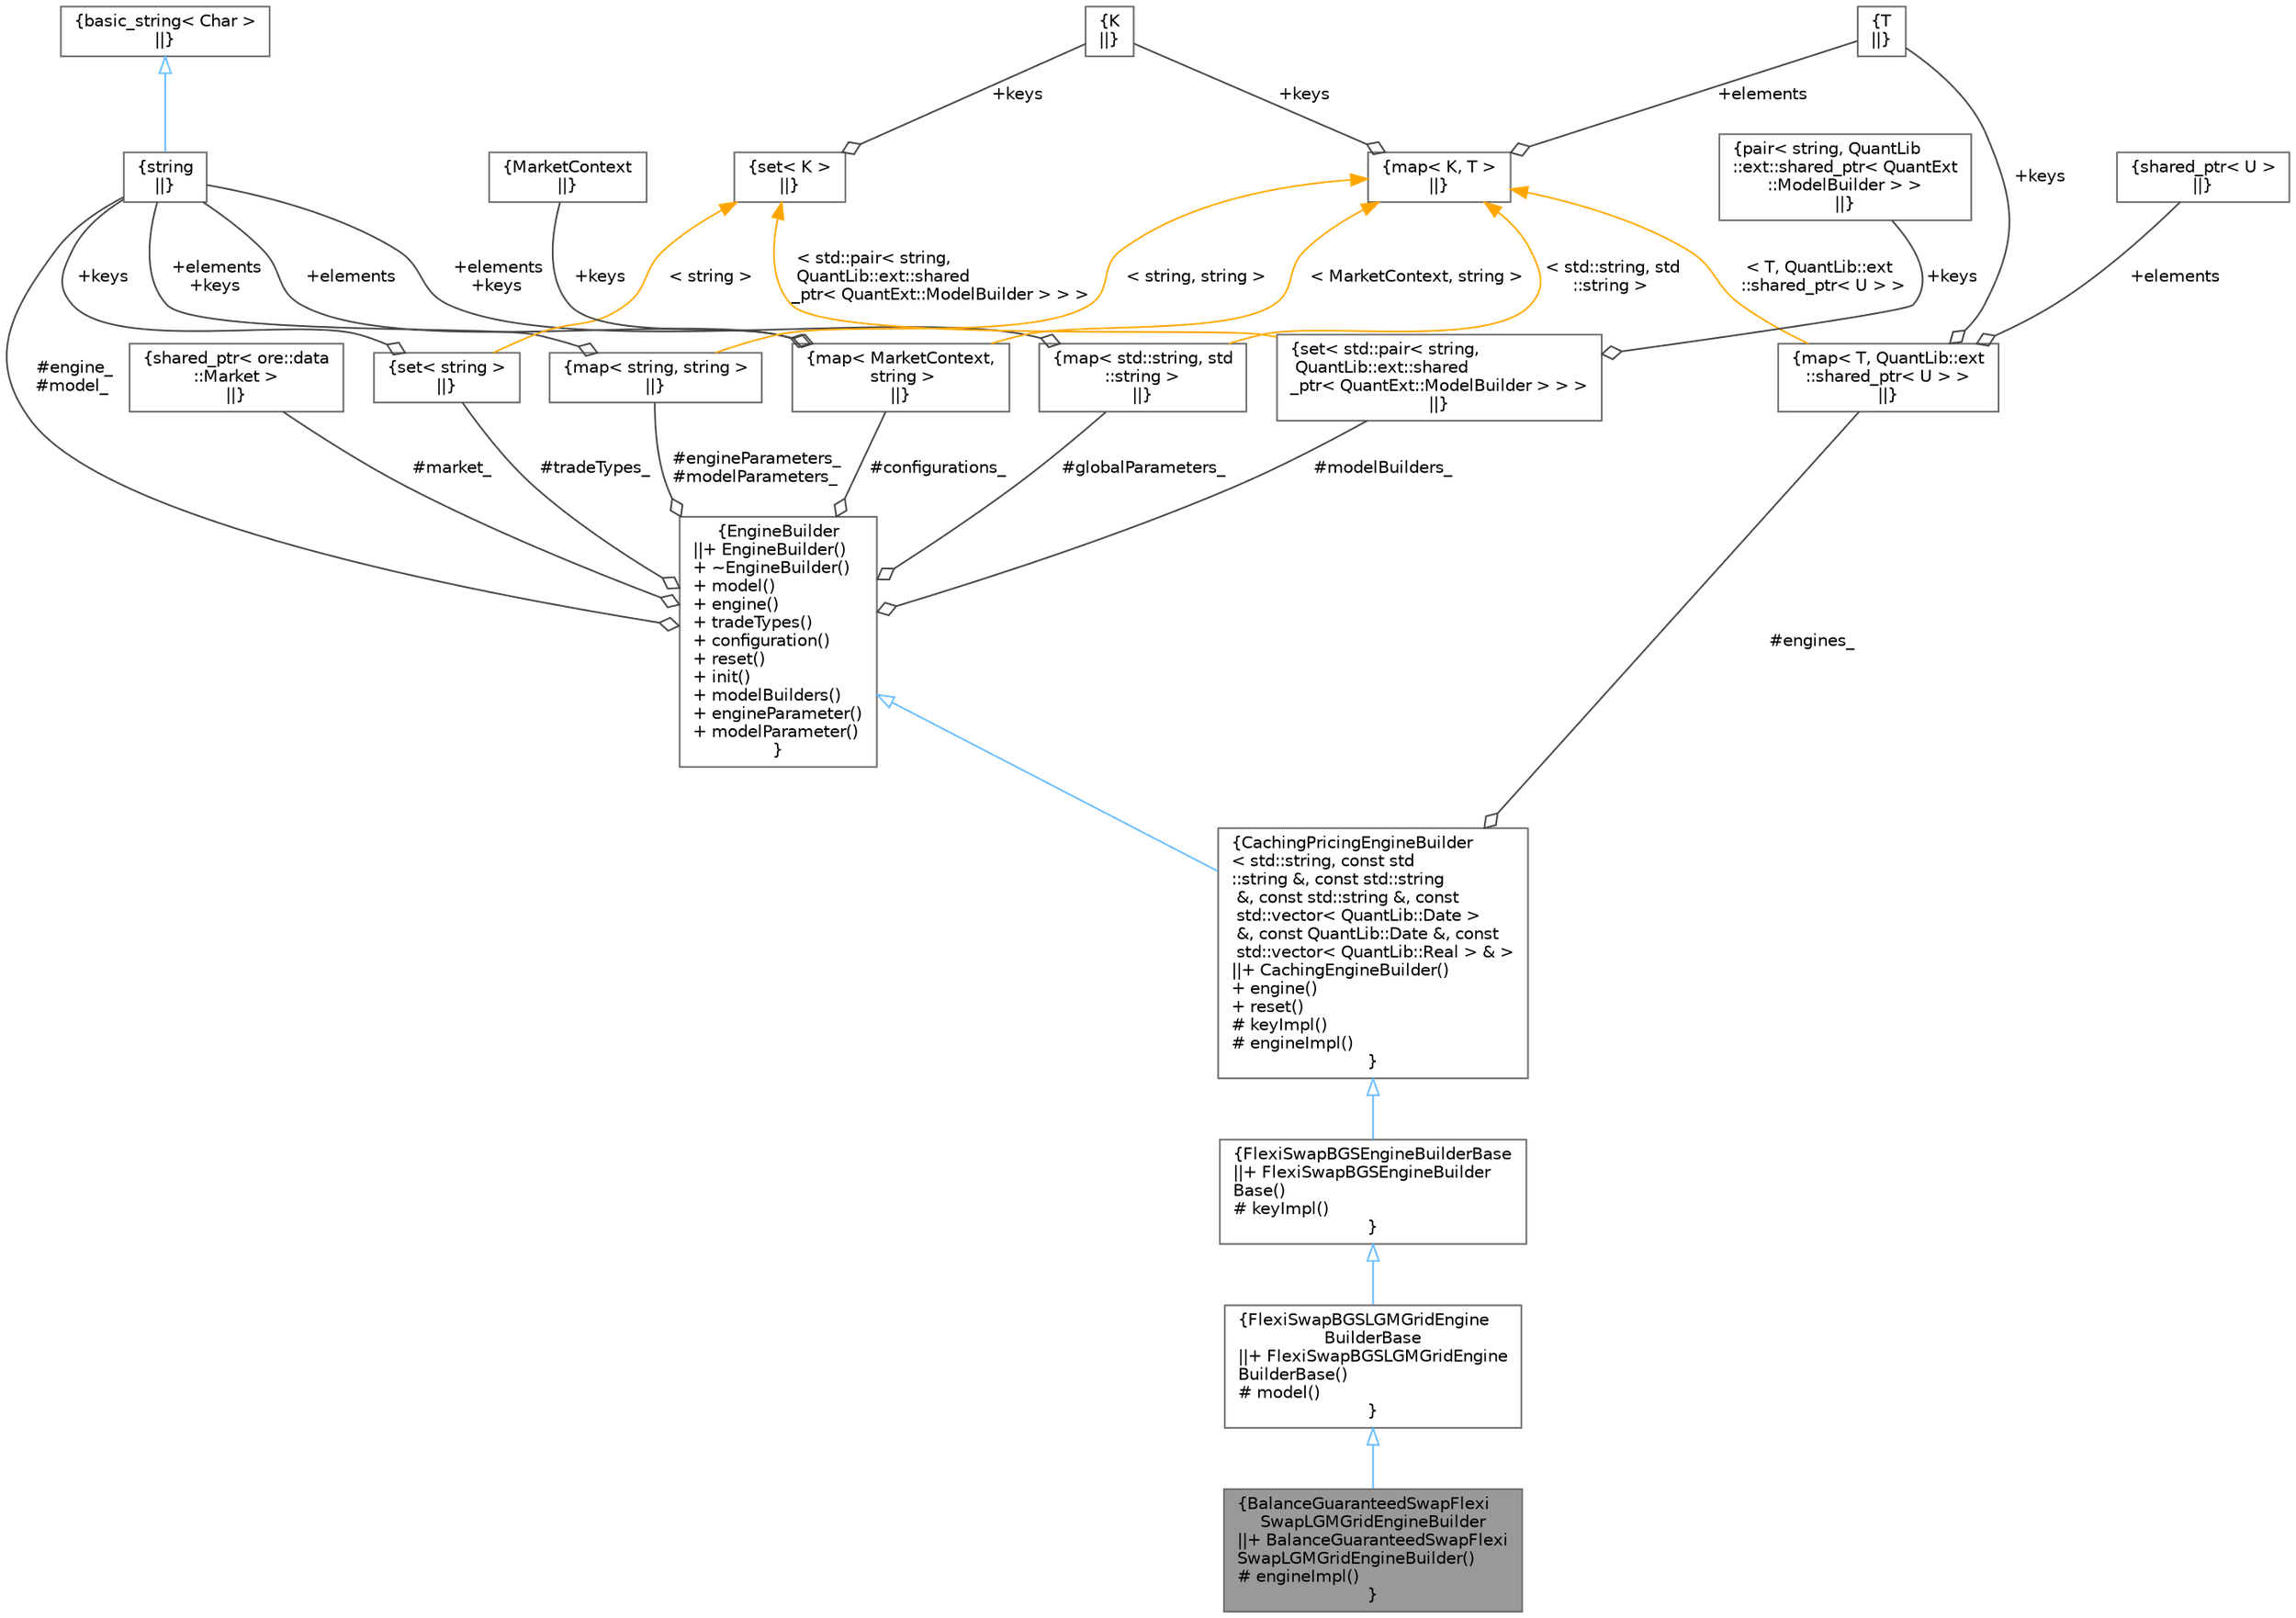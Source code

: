 digraph "BalanceGuaranteedSwapFlexiSwapLGMGridEngineBuilder"
{
 // INTERACTIVE_SVG=YES
 // LATEX_PDF_SIZE
  bgcolor="transparent";
  edge [fontname=Helvetica,fontsize=10,labelfontname=Helvetica,labelfontsize=10];
  node [fontname=Helvetica,fontsize=10,shape=box,height=0.2,width=0.4];
  Node1 [label="{BalanceGuaranteedSwapFlexi\lSwapLGMGridEngineBuilder\n||+ BalanceGuaranteedSwapFlexi\lSwapLGMGridEngineBuilder()\l# engineImpl()\l}",height=0.2,width=0.4,color="gray40", fillcolor="grey60", style="filled", fontcolor="black",tooltip="Balance Guaranteed Swap Flexi Swap LGM Grid Engine Builder."];
  Node2 -> Node1 [dir="back",color="steelblue1",style="solid",arrowtail="onormal"];
  Node2 [label="{FlexiSwapBGSLGMGridEngine\lBuilderBase\n||+ FlexiSwapBGSLGMGridEngine\lBuilderBase()\l# model()\l}",height=0.2,width=0.4,color="gray40", fillcolor="white", style="filled",URL="$classore_1_1data_1_1_flexi_swap_b_g_s_l_g_m_grid_engine_builder_base.html",tooltip="Flexi Swap / BGS Numeric LGM Grid Engine Builder Base Class."];
  Node3 -> Node2 [dir="back",color="steelblue1",style="solid",arrowtail="onormal"];
  Node3 [label="{FlexiSwapBGSEngineBuilderBase\n||+ FlexiSwapBGSEngineBuilder\lBase()\l# keyImpl()\l}",height=0.2,width=0.4,color="gray40", fillcolor="white", style="filled",URL="$classore_1_1data_1_1_flexi_swap_b_g_s_engine_builder_base.html",tooltip="Flexi Swap / BGS Engine Builder Base Class (id2 is used for BGS only)"];
  Node4 -> Node3 [dir="back",color="steelblue1",style="solid",arrowtail="onormal"];
  Node4 [label="{CachingPricingEngineBuilder\l\< std::string, const std\l::string &, const std::string\l &, const std::string &, const\l std::vector\< QuantLib::Date \>\l &, const QuantLib::Date &, const\l std::vector\< QuantLib::Real \> & \>\n||+ CachingEngineBuilder()\l+ engine()\l+ reset()\l# keyImpl()\l# engineImpl()\l}",height=0.2,width=0.4,color="gray40", fillcolor="white", style="filled",URL="$classore_1_1data_1_1_caching_engine_builder.html",tooltip="Abstract template EngineBuilder class that can cache engines and coupon pricers."];
  Node5 -> Node4 [dir="back",color="steelblue1",style="solid",arrowtail="onormal"];
  Node5 [label="{EngineBuilder\n||+ EngineBuilder()\l+ ~EngineBuilder()\l+ model()\l+ engine()\l+ tradeTypes()\l+ configuration()\l+ reset()\l+ init()\l+ modelBuilders()\l+ engineParameter()\l+ modelParameter()\l}",height=0.2,width=0.4,color="gray40", fillcolor="white", style="filled",URL="$classore_1_1data_1_1_engine_builder.html",tooltip="Base PricingEngine Builder class for a specific model and engine."];
  Node6 -> Node5 [color="grey25",style="solid",label=" #engine_\n#model_" ,arrowhead="odiamond"];
  Node6 [label="{string\n||}",height=0.2,width=0.4,color="gray40", fillcolor="white", style="filled",tooltip=" "];
  Node7 -> Node6 [dir="back",color="steelblue1",style="solid",arrowtail="onormal"];
  Node7 [label="{basic_string\< Char \>\n||}",height=0.2,width=0.4,color="gray40", fillcolor="white", style="filled",tooltip=" "];
  Node8 -> Node5 [color="grey25",style="solid",label=" #tradeTypes_" ,arrowhead="odiamond"];
  Node8 [label="{set\< string \>\n||}",height=0.2,width=0.4,color="gray40", fillcolor="white", style="filled",tooltip=" "];
  Node6 -> Node8 [color="grey25",style="solid",label=" +keys" ,arrowhead="odiamond"];
  Node9 -> Node8 [dir="back",color="orange",style="solid",label=" \< string \>" ];
  Node9 [label="{set\< K \>\n||}",height=0.2,width=0.4,color="gray40", fillcolor="white", style="filled",tooltip=" "];
  Node10 -> Node9 [color="grey25",style="solid",label=" +keys" ,arrowhead="odiamond"];
  Node10 [label="{K\n||}",height=0.2,width=0.4,color="gray40", fillcolor="white", style="filled",tooltip=" "];
  Node11 -> Node5 [color="grey25",style="solid",label=" #market_" ,arrowhead="odiamond"];
  Node11 [label="{shared_ptr\< ore::data\l::Market \>\n||}",height=0.2,width=0.4,color="gray40", fillcolor="white", style="filled",tooltip=" "];
  Node12 -> Node5 [color="grey25",style="solid",label=" #configurations_" ,arrowhead="odiamond"];
  Node12 [label="{map\< MarketContext,\l string \>\n||}",height=0.2,width=0.4,color="gray40", fillcolor="white", style="filled",tooltip=" "];
  Node13 -> Node12 [color="grey25",style="solid",label=" +keys" ,arrowhead="odiamond"];
  Node13 [label="{MarketContext\n||}",height=0.2,width=0.4,color="gray40", fillcolor="white", style="filled",tooltip=" "];
  Node6 -> Node12 [color="grey25",style="solid",label=" +elements" ,arrowhead="odiamond"];
  Node14 -> Node12 [dir="back",color="orange",style="solid",label=" \< MarketContext, string \>" ];
  Node14 [label="{map\< K, T \>\n||}",height=0.2,width=0.4,color="gray40", fillcolor="white", style="filled",tooltip=" "];
  Node10 -> Node14 [color="grey25",style="solid",label=" +keys" ,arrowhead="odiamond"];
  Node15 -> Node14 [color="grey25",style="solid",label=" +elements" ,arrowhead="odiamond"];
  Node15 [label="{T\n||}",height=0.2,width=0.4,color="gray40", fillcolor="white", style="filled",tooltip=" "];
  Node16 -> Node5 [color="grey25",style="solid",label=" #engineParameters_\n#modelParameters_" ,arrowhead="odiamond"];
  Node16 [label="{map\< string, string \>\n||}",height=0.2,width=0.4,color="gray40", fillcolor="white", style="filled",tooltip=" "];
  Node6 -> Node16 [color="grey25",style="solid",label=" +elements\n+keys" ,arrowhead="odiamond"];
  Node14 -> Node16 [dir="back",color="orange",style="solid",label=" \< string, string \>" ];
  Node17 -> Node5 [color="grey25",style="solid",label=" #globalParameters_" ,arrowhead="odiamond"];
  Node17 [label="{map\< std::string, std\l::string \>\n||}",height=0.2,width=0.4,color="gray40", fillcolor="white", style="filled",tooltip=" "];
  Node6 -> Node17 [color="grey25",style="solid",label=" +elements\n+keys" ,arrowhead="odiamond"];
  Node14 -> Node17 [dir="back",color="orange",style="solid",label=" \< std::string, std\l::string \>" ];
  Node18 -> Node5 [color="grey25",style="solid",label=" #modelBuilders_" ,arrowhead="odiamond"];
  Node18 [label="{set\< std::pair\< string,\l QuantLib::ext::shared\l_ptr\< QuantExt::ModelBuilder \> \> \>\n||}",height=0.2,width=0.4,color="gray40", fillcolor="white", style="filled",tooltip=" "];
  Node19 -> Node18 [color="grey25",style="solid",label=" +keys" ,arrowhead="odiamond"];
  Node19 [label="{pair\< string, QuantLib\l::ext::shared_ptr\< QuantExt\l::ModelBuilder \> \>\n||}",height=0.2,width=0.4,color="gray40", fillcolor="white", style="filled",tooltip=" "];
  Node9 -> Node18 [dir="back",color="orange",style="solid",label=" \< std::pair\< string,\l QuantLib::ext::shared\l_ptr\< QuantExt::ModelBuilder \> \> \>" ];
  Node20 -> Node4 [color="grey25",style="solid",label=" #engines_" ,arrowhead="odiamond"];
  Node20 [label="{map\< T, QuantLib::ext\l::shared_ptr\< U \> \>\n||}",height=0.2,width=0.4,color="gray40", fillcolor="white", style="filled",tooltip=" "];
  Node15 -> Node20 [color="grey25",style="solid",label=" +keys" ,arrowhead="odiamond"];
  Node21 -> Node20 [color="grey25",style="solid",label=" +elements" ,arrowhead="odiamond"];
  Node21 [label="{shared_ptr\< U \>\n||}",height=0.2,width=0.4,color="gray40", fillcolor="white", style="filled",tooltip=" "];
  Node14 -> Node20 [dir="back",color="orange",style="solid",label=" \< T, QuantLib::ext\l::shared_ptr\< U \> \>" ];
}

